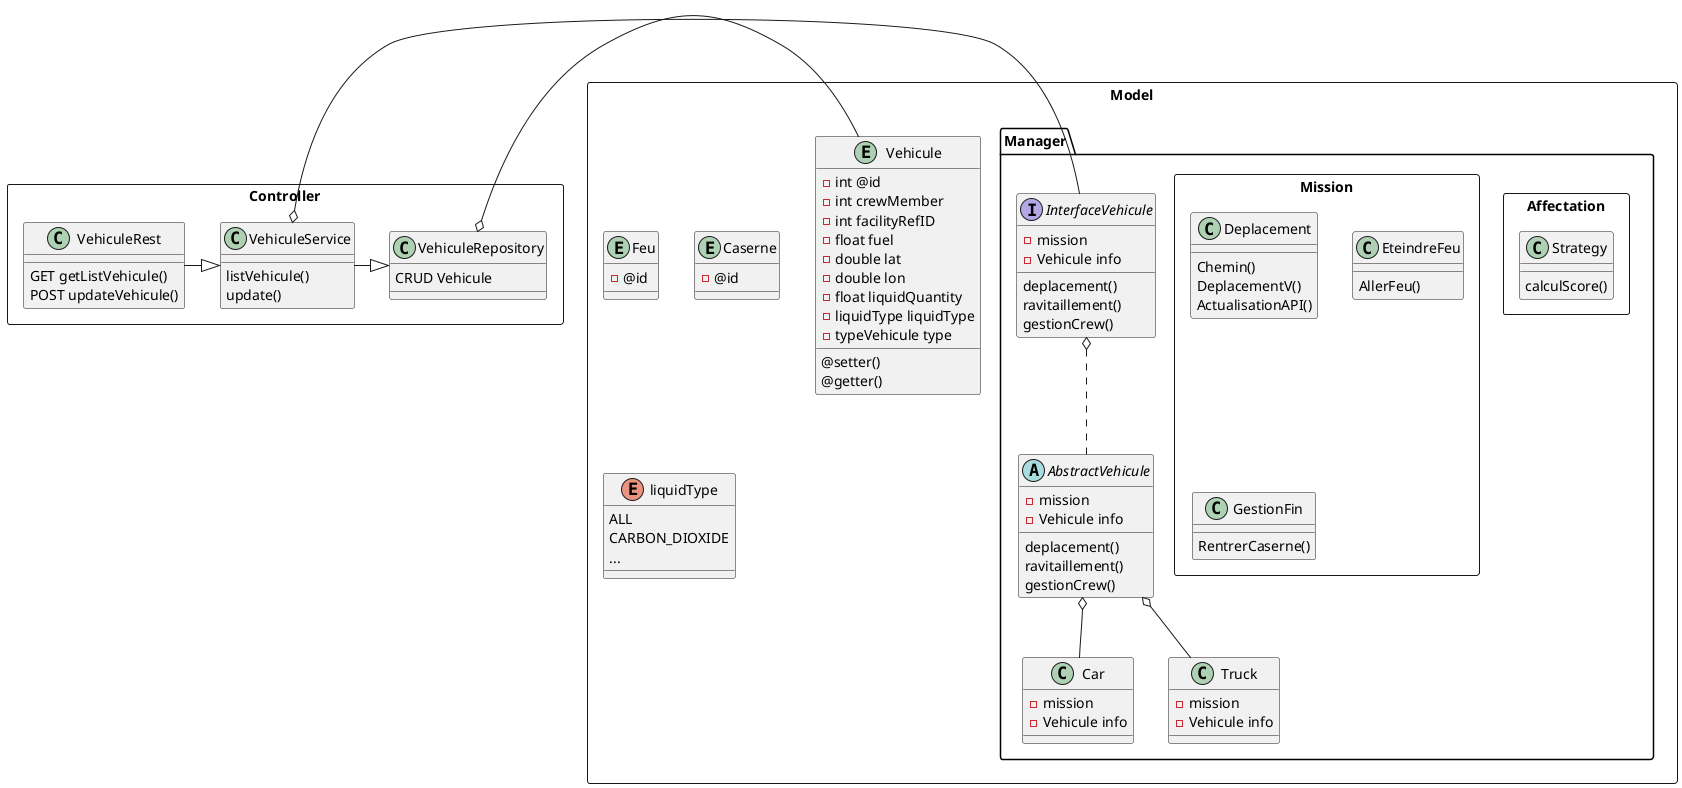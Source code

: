 @startuml

package Model <<Rectangle>> {
    entity Vehicule {
      - int @id
      - int crewMember
      - int facilityRefID
      - float fuel
      - double lat
      - double lon
      - float liquidQuantity
      - liquidType liquidType
      - typeVehicule type

      @setter()
      @getter()
    }

    entity Feu {
        - @id
    }
    entity Caserne {
        - @id
    }

    enum liquidType {
        ALL
        CARBON_DIOXIDE
        ...
    }

    package Manager <<Folder>> {

        package Affectation <<rectangle>> {
            class Strategy {
                calculScore()
            }
        }

        package Mission <<rectangle>> {
            class Deplacement {
                Chemin()
                DeplacementV()
                ActualisationAPI()
            }
            class EteindreFeu {
                AllerFeu()
            }
            class GestionFin {
                RentrerCaserne()
            }
        }

        interface InterfaceVehicule {
            - mission
            - Vehicule info
            deplacement()
            ravitaillement()
            gestionCrew()
        }

        abstract AbstractVehicule {
            - mission
            - Vehicule info
            deplacement()
            ravitaillement()
            gestionCrew()
        }

        class Car {
            - mission
            - Vehicule info
        }
        class Truck {
            - mission
            - Vehicule info
        }

        InterfaceVehicule o.. AbstractVehicule
        AbstractVehicule o-- Car
        AbstractVehicule o-- Truck
    }

}

package Controller <<Rectangle>> {

    class VehiculeRepository {
        CRUD Vehicule
    }

    class VehiculeService {
        listVehicule()
        update()
    }

    class VehiculeRest {
        GET getListVehicule()
        POST updateVehicule()
    }

    VehiculeRest -|> VehiculeService
    VehiculeService -|> VehiculeRepository

    VehiculeRepository o- Vehicule
    VehiculeService o- InterfaceVehicule

}



@enduml
